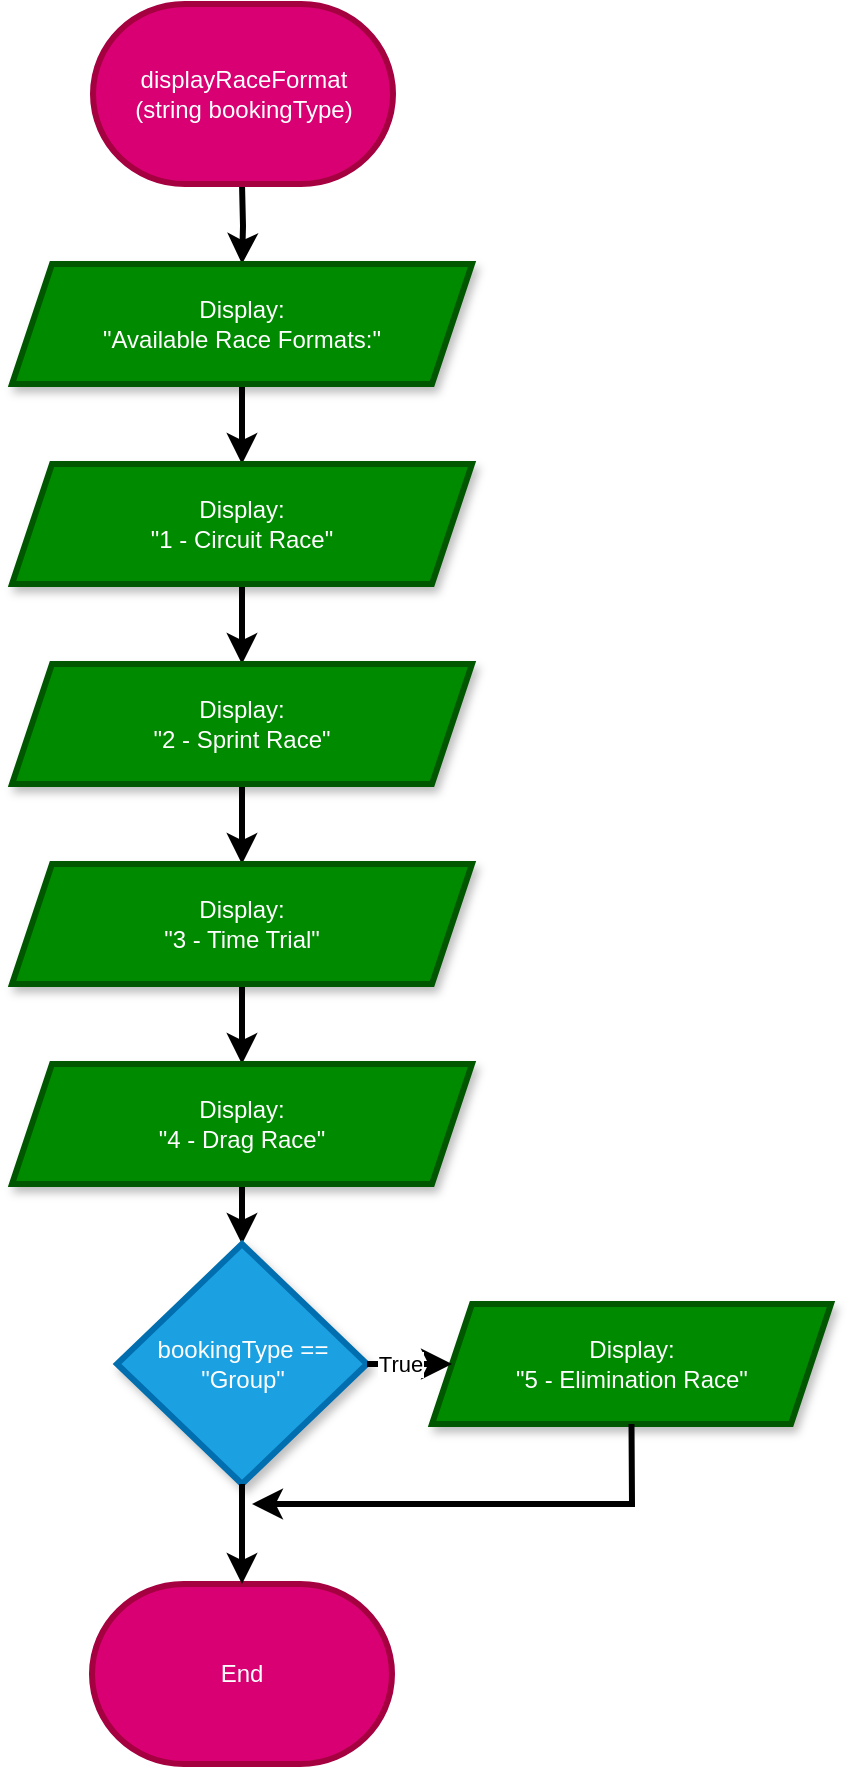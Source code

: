 <mxfile>
    <diagram name="Page-1" id="mVqcKq3zdq-MLdxKxfbU">
        <mxGraphModel dx="569" dy="1089" grid="1" gridSize="10" guides="1" tooltips="1" connect="1" arrows="1" fold="1" page="1" pageScale="1" pageWidth="850" pageHeight="1100" math="0" shadow="0">
            <root>
                <mxCell id="0"/>
                <mxCell id="1" parent="0"/>
                <mxCell id="-BN7RVNzzvXwRUBJSHvl-3" value="" style="edgeStyle=orthogonalEdgeStyle;rounded=0;orthogonalLoop=1;jettySize=auto;html=1;strokeWidth=3;" parent="1" target="-BN7RVNzzvXwRUBJSHvl-2" edge="1">
                    <mxGeometry relative="1" as="geometry">
                        <mxPoint x="415" y="150" as="sourcePoint"/>
                    </mxGeometry>
                </mxCell>
                <mxCell id="-BN7RVNzzvXwRUBJSHvl-5" value="" style="edgeStyle=orthogonalEdgeStyle;rounded=0;orthogonalLoop=1;jettySize=auto;html=1;strokeWidth=3;" parent="1" source="-BN7RVNzzvXwRUBJSHvl-2" target="-BN7RVNzzvXwRUBJSHvl-4" edge="1">
                    <mxGeometry relative="1" as="geometry"/>
                </mxCell>
                <mxCell id="-BN7RVNzzvXwRUBJSHvl-2" value="&lt;font style=&quot;color: rgb(255, 255, 255);&quot;&gt;Display:&lt;/font&gt;&lt;div&gt;&lt;font style=&quot;color: rgb(255, 255, 255);&quot;&gt;&quot;Available Race Formats:&quot;&lt;/font&gt;&lt;/div&gt;" style="shape=parallelogram;perimeter=parallelogramPerimeter;whiteSpace=wrap;html=1;fixedSize=1;fillColor=#008a00;strokeColor=#005700;fontColor=#ffffff;strokeWidth=3;shadow=1;" parent="1" vertex="1">
                    <mxGeometry x="300" y="190" width="230" height="60" as="geometry"/>
                </mxCell>
                <mxCell id="-BN7RVNzzvXwRUBJSHvl-7" value="" style="edgeStyle=orthogonalEdgeStyle;rounded=0;orthogonalLoop=1;jettySize=auto;html=1;strokeWidth=3;" parent="1" source="-BN7RVNzzvXwRUBJSHvl-4" target="-BN7RVNzzvXwRUBJSHvl-6" edge="1">
                    <mxGeometry relative="1" as="geometry"/>
                </mxCell>
                <mxCell id="-BN7RVNzzvXwRUBJSHvl-4" value="&lt;font style=&quot;color: rgb(255, 255, 255);&quot;&gt;Display:&lt;/font&gt;&lt;div&gt;&lt;font style=&quot;color: rgb(255, 255, 255);&quot;&gt;&quot;1 - Circuit Race&quot;&lt;/font&gt;&lt;/div&gt;" style="shape=parallelogram;perimeter=parallelogramPerimeter;whiteSpace=wrap;html=1;fixedSize=1;fillColor=#008a00;strokeColor=#005700;fontColor=#ffffff;strokeWidth=3;shadow=1;" parent="1" vertex="1">
                    <mxGeometry x="300" y="290" width="230" height="60" as="geometry"/>
                </mxCell>
                <mxCell id="-BN7RVNzzvXwRUBJSHvl-10" value="" style="edgeStyle=orthogonalEdgeStyle;rounded=0;orthogonalLoop=1;jettySize=auto;html=1;strokeWidth=3;" parent="1" source="-BN7RVNzzvXwRUBJSHvl-6" target="-BN7RVNzzvXwRUBJSHvl-8" edge="1">
                    <mxGeometry relative="1" as="geometry"/>
                </mxCell>
                <mxCell id="-BN7RVNzzvXwRUBJSHvl-6" value="&lt;font style=&quot;color: rgb(255, 255, 255);&quot;&gt;Display:&lt;/font&gt;&lt;div&gt;&lt;font style=&quot;color: rgb(255, 255, 255);&quot;&gt;&quot;2 - Sprint Race&quot;&lt;/font&gt;&lt;/div&gt;" style="shape=parallelogram;perimeter=parallelogramPerimeter;whiteSpace=wrap;html=1;fixedSize=1;fillColor=#008a00;strokeColor=#005700;fontColor=#ffffff;strokeWidth=3;shadow=1;" parent="1" vertex="1">
                    <mxGeometry x="300" y="390" width="230" height="60" as="geometry"/>
                </mxCell>
                <mxCell id="-BN7RVNzzvXwRUBJSHvl-11" value="" style="edgeStyle=orthogonalEdgeStyle;rounded=0;orthogonalLoop=1;jettySize=auto;html=1;strokeWidth=3;" parent="1" source="-BN7RVNzzvXwRUBJSHvl-8" target="-BN7RVNzzvXwRUBJSHvl-9" edge="1">
                    <mxGeometry relative="1" as="geometry"/>
                </mxCell>
                <mxCell id="-BN7RVNzzvXwRUBJSHvl-8" value="&lt;font style=&quot;color: rgb(255, 255, 255);&quot;&gt;Display:&lt;/font&gt;&lt;div&gt;&lt;font style=&quot;color: rgb(255, 255, 255);&quot;&gt;&quot;3 - Time Trial&quot;&lt;/font&gt;&lt;/div&gt;" style="shape=parallelogram;perimeter=parallelogramPerimeter;whiteSpace=wrap;html=1;fixedSize=1;fillColor=#008a00;strokeColor=#005700;fontColor=#ffffff;strokeWidth=3;shadow=1;" parent="1" vertex="1">
                    <mxGeometry x="300" y="490" width="230" height="60" as="geometry"/>
                </mxCell>
                <mxCell id="-BN7RVNzzvXwRUBJSHvl-13" value="" style="edgeStyle=orthogonalEdgeStyle;rounded=0;orthogonalLoop=1;jettySize=auto;html=1;strokeWidth=3;" parent="1" source="-BN7RVNzzvXwRUBJSHvl-9" target="-BN7RVNzzvXwRUBJSHvl-12" edge="1">
                    <mxGeometry relative="1" as="geometry"/>
                </mxCell>
                <mxCell id="-BN7RVNzzvXwRUBJSHvl-9" value="&lt;font style=&quot;color: rgb(255, 255, 255);&quot;&gt;Display:&lt;/font&gt;&lt;div&gt;&lt;font style=&quot;color: rgb(255, 255, 255);&quot;&gt;&quot;4 - Drag Race&quot;&lt;/font&gt;&lt;/div&gt;" style="shape=parallelogram;perimeter=parallelogramPerimeter;whiteSpace=wrap;html=1;fixedSize=1;fillColor=#008a00;strokeColor=#005700;fontColor=#ffffff;strokeWidth=3;shadow=1;" parent="1" vertex="1">
                    <mxGeometry x="300" y="590" width="230" height="60" as="geometry"/>
                </mxCell>
                <mxCell id="-BN7RVNzzvXwRUBJSHvl-12" value="bookingType == &quot;Group&quot;" style="rhombus;whiteSpace=wrap;html=1;fillColor=#1ba1e2;strokeColor=#006EAF;fontColor=#ffffff;strokeWidth=3;shadow=1;" parent="1" vertex="1">
                    <mxGeometry x="352.5" y="680" width="125" height="120" as="geometry"/>
                </mxCell>
                <mxCell id="-BN7RVNzzvXwRUBJSHvl-14" value="&lt;font style=&quot;color: rgb(255, 255, 255);&quot;&gt;Display:&lt;/font&gt;&lt;div&gt;&lt;font style=&quot;color: rgb(255, 255, 255);&quot;&gt;&quot;5 - Elimination Race&quot;&lt;/font&gt;&lt;/div&gt;" style="shape=parallelogram;perimeter=parallelogramPerimeter;whiteSpace=wrap;html=1;fixedSize=1;fillColor=#008a00;strokeColor=#005700;fontColor=#ffffff;strokeWidth=3;shadow=1;" parent="1" vertex="1">
                    <mxGeometry x="510" y="710" width="199.5" height="60" as="geometry"/>
                </mxCell>
                <mxCell id="2" value="&lt;font style=&quot;color: rgb(255, 255, 255);&quot;&gt;displayRaceFormat&lt;br&gt;(string bookingType)&lt;/font&gt;" style="strokeWidth=3;html=1;shape=mxgraph.flowchart.terminator;whiteSpace=wrap;fillColor=#d80073;fontColor=#ffffff;strokeColor=#A50040;" vertex="1" parent="1">
                    <mxGeometry x="340.5" y="60" width="150" height="90" as="geometry"/>
                </mxCell>
                <mxCell id="3" value="End" style="strokeWidth=3;html=1;shape=mxgraph.flowchart.terminator;whiteSpace=wrap;fillColor=#d80073;fontColor=#ffffff;strokeColor=#A50040;" vertex="1" parent="1">
                    <mxGeometry x="340" y="850" width="150" height="90" as="geometry"/>
                </mxCell>
                <mxCell id="5" value="" style="edgeStyle=orthogonalEdgeStyle;rounded=0;orthogonalLoop=1;jettySize=auto;html=1;strokeWidth=3;entryX=0.5;entryY=0;entryDx=0;entryDy=0;entryPerimeter=0;exitX=0.5;exitY=1;exitDx=0;exitDy=0;" edge="1" parent="1" source="-BN7RVNzzvXwRUBJSHvl-12" target="3">
                    <mxGeometry relative="1" as="geometry">
                        <mxPoint x="414.5" y="800" as="sourcePoint"/>
                        <mxPoint x="415.5" y="830" as="targetPoint"/>
                    </mxGeometry>
                </mxCell>
                <mxCell id="6" value="" style="edgeStyle=none;orthogonalLoop=1;jettySize=auto;html=1;exitX=0.5;exitY=1;exitDx=0;exitDy=0;strokeWidth=3;rounded=0;curved=0;" edge="1" parent="1" source="-BN7RVNzzvXwRUBJSHvl-14">
                    <mxGeometry width="100" relative="1" as="geometry">
                        <mxPoint x="589.75" y="770" as="sourcePoint"/>
                        <mxPoint x="420" y="810" as="targetPoint"/>
                        <Array as="points">
                            <mxPoint x="610" y="810"/>
                        </Array>
                    </mxGeometry>
                </mxCell>
                <mxCell id="7" value="True" style="edgeStyle=none;orthogonalLoop=1;jettySize=auto;html=1;exitX=1;exitY=0.5;exitDx=0;exitDy=0;entryX=0;entryY=0.5;entryDx=0;entryDy=0;strokeWidth=3;" edge="1" parent="1" source="-BN7RVNzzvXwRUBJSHvl-12" target="-BN7RVNzzvXwRUBJSHvl-14">
                    <mxGeometry x="-0.25" width="100" relative="1" as="geometry">
                        <mxPoint x="440" y="750" as="sourcePoint"/>
                        <mxPoint x="540" y="750" as="targetPoint"/>
                        <Array as="points"/>
                        <mxPoint as="offset"/>
                    </mxGeometry>
                </mxCell>
            </root>
        </mxGraphModel>
    </diagram>
</mxfile>